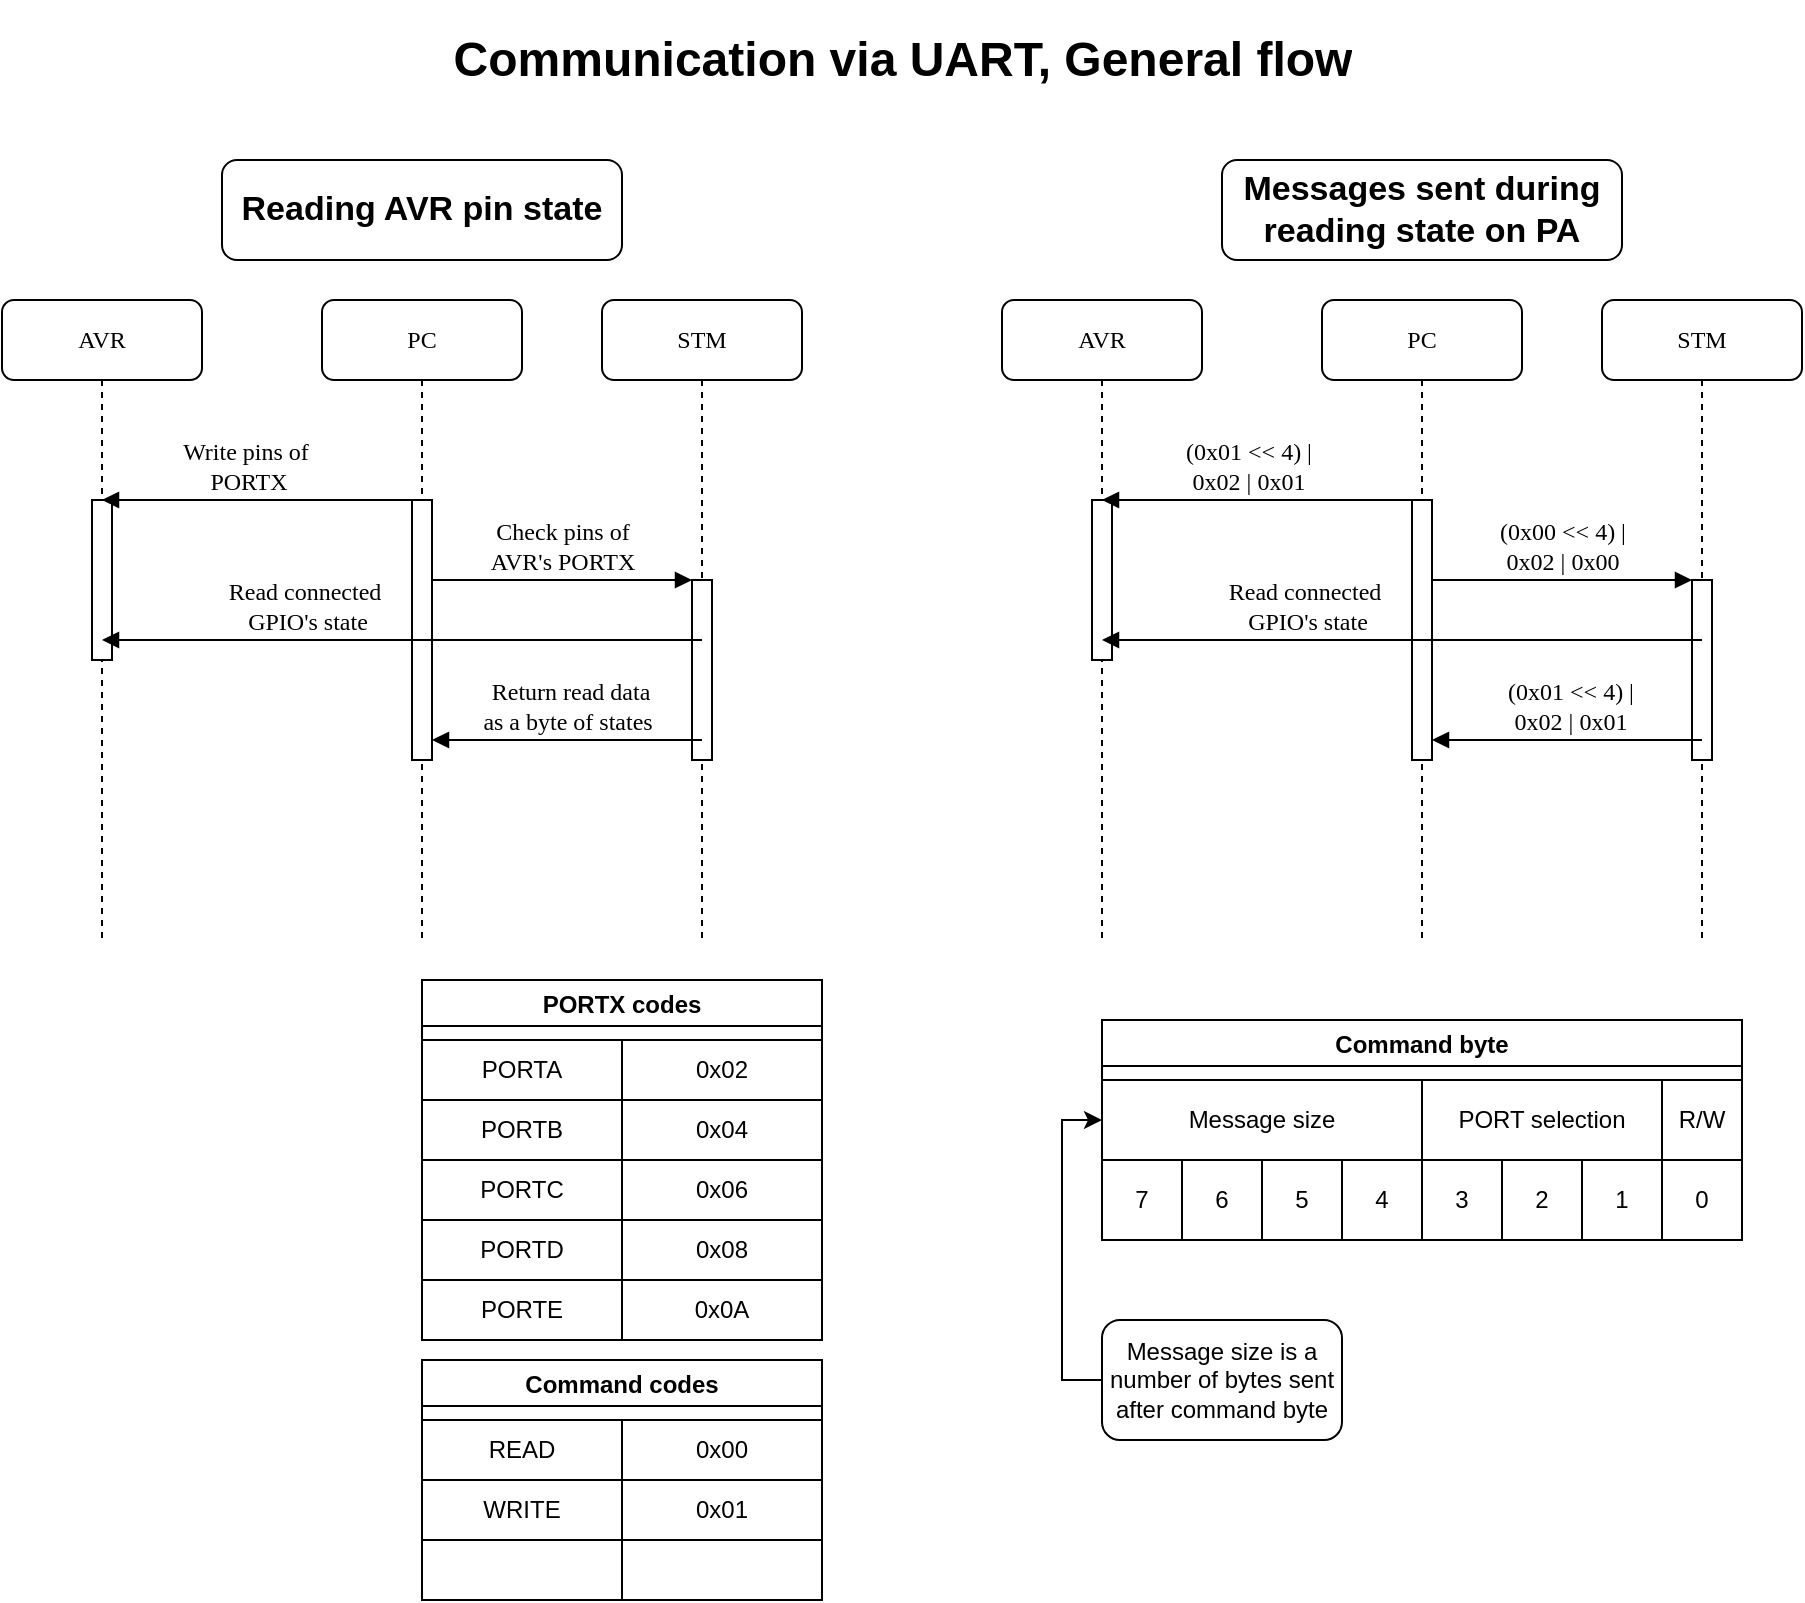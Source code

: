 <mxfile>
    <diagram name="Page-1" id="13e1069c-82ec-6db2-03f1-153e76fe0fe0">
        <mxGraphModel dx="1204" dy="790" grid="1" gridSize="10" guides="1" tooltips="1" connect="1" arrows="1" fold="1" page="1" pageScale="1" pageWidth="1100" pageHeight="850" background="none" math="0" shadow="0">
            <root>
                <mxCell id="0"/>
                <mxCell id="1" parent="0"/>
                <mxCell id="7baba1c4bc27f4b0-2" value="AVR" style="shape=umlLifeline;perimeter=lifelinePerimeter;whiteSpace=wrap;html=1;container=1;collapsible=0;recursiveResize=0;outlineConnect=0;rounded=1;shadow=0;comic=0;labelBackgroundColor=none;strokeWidth=1;fontFamily=Verdana;fontSize=12;align=center;" parent="1" vertex="1">
                    <mxGeometry x="100" y="180" width="100" height="320" as="geometry"/>
                </mxCell>
                <mxCell id="7baba1c4bc27f4b0-10" value="" style="html=1;points=[];perimeter=orthogonalPerimeter;rounded=0;shadow=0;comic=0;labelBackgroundColor=none;strokeWidth=1;fontFamily=Verdana;fontSize=12;align=center;" parent="7baba1c4bc27f4b0-2" vertex="1">
                    <mxGeometry x="45" y="100" width="10" height="80" as="geometry"/>
                </mxCell>
                <mxCell id="7baba1c4bc27f4b0-3" value="PC" style="shape=umlLifeline;perimeter=lifelinePerimeter;whiteSpace=wrap;html=1;container=1;collapsible=0;recursiveResize=0;outlineConnect=0;rounded=1;shadow=0;comic=0;labelBackgroundColor=none;strokeWidth=1;fontFamily=Verdana;fontSize=12;align=center;" parent="1" vertex="1">
                    <mxGeometry x="260" y="180" width="100" height="320" as="geometry"/>
                </mxCell>
                <mxCell id="7baba1c4bc27f4b0-13" value="" style="html=1;points=[];perimeter=orthogonalPerimeter;rounded=0;shadow=0;comic=0;labelBackgroundColor=none;strokeWidth=1;fontFamily=Verdana;fontSize=12;align=center;" parent="7baba1c4bc27f4b0-3" vertex="1">
                    <mxGeometry x="45" y="100" width="10" height="130" as="geometry"/>
                </mxCell>
                <mxCell id="7baba1c4bc27f4b0-4" value="STM" style="shape=umlLifeline;perimeter=lifelinePerimeter;whiteSpace=wrap;html=1;container=1;collapsible=0;recursiveResize=0;outlineConnect=0;rounded=1;shadow=0;comic=0;labelBackgroundColor=none;strokeWidth=1;fontFamily=Verdana;fontSize=12;align=center;" parent="1" vertex="1">
                    <mxGeometry x="400" y="180" width="100" height="320" as="geometry"/>
                </mxCell>
                <mxCell id="7baba1c4bc27f4b0-16" value="" style="html=1;points=[];perimeter=orthogonalPerimeter;rounded=0;shadow=0;comic=0;labelBackgroundColor=none;strokeWidth=1;fontFamily=Verdana;fontSize=12;align=center;" parent="1" vertex="1">
                    <mxGeometry x="445" y="320" width="10" height="90" as="geometry"/>
                </mxCell>
                <mxCell id="7baba1c4bc27f4b0-17" value="Check pins of&lt;br&gt;AVR's PORTX" style="html=1;verticalAlign=bottom;endArrow=block;labelBackgroundColor=none;fontFamily=Verdana;fontSize=12;edgeStyle=elbowEdgeStyle;elbow=vertical;" parent="1" source="7baba1c4bc27f4b0-13" target="7baba1c4bc27f4b0-16" edge="1">
                    <mxGeometry relative="1" as="geometry">
                        <mxPoint x="370" y="320" as="sourcePoint"/>
                        <Array as="points">
                            <mxPoint x="320" y="320"/>
                        </Array>
                    </mxGeometry>
                </mxCell>
                <mxCell id="2" value="Write pins of&amp;nbsp;&lt;br&gt;PORTX" style="html=1;verticalAlign=bottom;endArrow=block;labelBackgroundColor=none;fontFamily=Verdana;fontSize=12;edgeStyle=elbowEdgeStyle;elbow=vertical;" parent="1" target="7baba1c4bc27f4b0-2" edge="1">
                    <mxGeometry x="0.087" relative="1" as="geometry">
                        <mxPoint x="310" y="280" as="sourcePoint"/>
                        <mxPoint x="290" y="330" as="targetPoint"/>
                        <Array as="points">
                            <mxPoint x="270" y="280"/>
                            <mxPoint x="270" y="290"/>
                        </Array>
                        <mxPoint as="offset"/>
                    </mxGeometry>
                </mxCell>
                <mxCell id="4" value="Read connected&lt;br&gt;&amp;nbsp;GPIO's state" style="html=1;verticalAlign=bottom;endArrow=block;labelBackgroundColor=none;fontFamily=Verdana;fontSize=12;edgeStyle=elbowEdgeStyle;elbow=vertical;" parent="1" target="7baba1c4bc27f4b0-2" edge="1">
                    <mxGeometry x="0.331" relative="1" as="geometry">
                        <mxPoint x="450" y="350" as="sourcePoint"/>
                        <mxPoint x="170" y="350" as="targetPoint"/>
                        <mxPoint as="offset"/>
                    </mxGeometry>
                </mxCell>
                <mxCell id="5" value="Return read data&lt;br&gt;as a byte of states&amp;nbsp;" style="html=1;verticalAlign=bottom;endArrow=block;labelBackgroundColor=none;fontFamily=Verdana;fontSize=12;edgeStyle=elbowEdgeStyle;elbow=vertical;" edge="1" parent="1" target="7baba1c4bc27f4b0-13">
                    <mxGeometry relative="1" as="geometry">
                        <mxPoint x="450" y="400" as="sourcePoint"/>
                        <mxPoint x="149.5" y="400" as="targetPoint"/>
                        <mxPoint x="1" as="offset"/>
                    </mxGeometry>
                </mxCell>
                <mxCell id="6" value="AVR" style="shape=umlLifeline;perimeter=lifelinePerimeter;whiteSpace=wrap;html=1;container=1;collapsible=0;recursiveResize=0;outlineConnect=0;rounded=1;shadow=0;comic=0;labelBackgroundColor=none;strokeWidth=1;fontFamily=Verdana;fontSize=12;align=center;" vertex="1" parent="1">
                    <mxGeometry x="600" y="180" width="100" height="320" as="geometry"/>
                </mxCell>
                <mxCell id="7" value="" style="html=1;points=[];perimeter=orthogonalPerimeter;rounded=0;shadow=0;comic=0;labelBackgroundColor=none;strokeWidth=1;fontFamily=Verdana;fontSize=12;align=center;" vertex="1" parent="6">
                    <mxGeometry x="45" y="100" width="10" height="80" as="geometry"/>
                </mxCell>
                <mxCell id="8" value="PC" style="shape=umlLifeline;perimeter=lifelinePerimeter;whiteSpace=wrap;html=1;container=1;collapsible=0;recursiveResize=0;outlineConnect=0;rounded=1;shadow=0;comic=0;labelBackgroundColor=none;strokeWidth=1;fontFamily=Verdana;fontSize=12;align=center;" vertex="1" parent="1">
                    <mxGeometry x="760" y="180" width="100" height="320" as="geometry"/>
                </mxCell>
                <mxCell id="9" value="" style="html=1;points=[];perimeter=orthogonalPerimeter;rounded=0;shadow=0;comic=0;labelBackgroundColor=none;strokeWidth=1;fontFamily=Verdana;fontSize=12;align=center;" vertex="1" parent="8">
                    <mxGeometry x="45" y="100" width="10" height="130" as="geometry"/>
                </mxCell>
                <mxCell id="10" value="STM" style="shape=umlLifeline;perimeter=lifelinePerimeter;whiteSpace=wrap;html=1;container=1;collapsible=0;recursiveResize=0;outlineConnect=0;rounded=1;shadow=0;comic=0;labelBackgroundColor=none;strokeWidth=1;fontFamily=Verdana;fontSize=12;align=center;" vertex="1" parent="1">
                    <mxGeometry x="900" y="180" width="100" height="320" as="geometry"/>
                </mxCell>
                <mxCell id="11" value="" style="html=1;points=[];perimeter=orthogonalPerimeter;rounded=0;shadow=0;comic=0;labelBackgroundColor=none;strokeWidth=1;fontFamily=Verdana;fontSize=12;align=center;" vertex="1" parent="1">
                    <mxGeometry x="945" y="320" width="10" height="90" as="geometry"/>
                </mxCell>
                <mxCell id="12" value="(0x00 &amp;lt;&amp;lt; 4) |&lt;br&gt;0x02 | 0x00" style="html=1;verticalAlign=bottom;endArrow=block;labelBackgroundColor=none;fontFamily=Verdana;fontSize=12;edgeStyle=elbowEdgeStyle;elbow=vertical;" edge="1" parent="1" source="9" target="11">
                    <mxGeometry relative="1" as="geometry">
                        <mxPoint x="870" y="320" as="sourcePoint"/>
                        <Array as="points">
                            <mxPoint x="820" y="320"/>
                        </Array>
                    </mxGeometry>
                </mxCell>
                <mxCell id="14" value="(0x01 &amp;lt;&amp;lt; 4) | &lt;br&gt;0x02 | 0x01" style="html=1;verticalAlign=bottom;endArrow=block;labelBackgroundColor=none;fontFamily=Verdana;fontSize=12;edgeStyle=elbowEdgeStyle;elbow=vertical;" edge="1" parent="1" target="6">
                    <mxGeometry x="0.087" relative="1" as="geometry">
                        <mxPoint x="810" y="280" as="sourcePoint"/>
                        <mxPoint x="790" y="330" as="targetPoint"/>
                        <Array as="points">
                            <mxPoint x="770" y="280"/>
                            <mxPoint x="770" y="290"/>
                        </Array>
                        <mxPoint as="offset"/>
                    </mxGeometry>
                </mxCell>
                <mxCell id="15" value="Read connected&lt;br&gt;&amp;nbsp;GPIO's state" style="html=1;verticalAlign=bottom;endArrow=block;labelBackgroundColor=none;fontFamily=Verdana;fontSize=12;edgeStyle=elbowEdgeStyle;elbow=vertical;" edge="1" parent="1" target="6">
                    <mxGeometry x="0.331" relative="1" as="geometry">
                        <mxPoint x="950" y="350" as="sourcePoint"/>
                        <mxPoint x="670" y="350" as="targetPoint"/>
                        <mxPoint as="offset"/>
                    </mxGeometry>
                </mxCell>
                <mxCell id="16" value="(0x01 &amp;lt;&amp;lt; 4) |&lt;br&gt;0x02 | 0x01" style="html=1;verticalAlign=bottom;endArrow=block;labelBackgroundColor=none;fontFamily=Verdana;fontSize=12;edgeStyle=elbowEdgeStyle;elbow=vertical;" edge="1" parent="1" target="9">
                    <mxGeometry relative="1" as="geometry">
                        <mxPoint x="950" y="400" as="sourcePoint"/>
                        <mxPoint x="649.5" y="400" as="targetPoint"/>
                        <mxPoint x="1" as="offset"/>
                    </mxGeometry>
                </mxCell>
                <mxCell id="17" value="&lt;h1&gt;Communication via UART, General flow&lt;/h1&gt;&lt;p&gt;&lt;br&gt;&lt;/p&gt;" style="text;html=1;strokeColor=none;fillColor=none;spacing=5;spacingTop=-20;whiteSpace=wrap;overflow=hidden;rounded=0;align=center;" vertex="1" parent="1">
                    <mxGeometry x="303" y="40" width="495" height="70" as="geometry"/>
                </mxCell>
                <mxCell id="18" value="&lt;b&gt;&lt;font style=&quot;font-size: 17px&quot;&gt;Reading AVR pin state&lt;/font&gt;&lt;/b&gt;" style="rounded=1;whiteSpace=wrap;html=1;" vertex="1" parent="1">
                    <mxGeometry x="210" y="110" width="200" height="50" as="geometry"/>
                </mxCell>
                <mxCell id="19" value="&lt;span style=&quot;font-size: 17px&quot;&gt;&lt;b&gt;Messages sent during reading state on PA&lt;/b&gt;&lt;/span&gt;" style="rounded=1;whiteSpace=wrap;html=1;" vertex="1" parent="1">
                    <mxGeometry x="710" y="110" width="200" height="50" as="geometry"/>
                </mxCell>
                <mxCell id="26" value="Command codes" style="swimlane;" vertex="1" parent="1">
                    <mxGeometry x="310" y="710" width="200" height="120" as="geometry"/>
                </mxCell>
                <mxCell id="39" value="READ" style="rounded=0;whiteSpace=wrap;html=1;" vertex="1" parent="26">
                    <mxGeometry y="30" width="100" height="30" as="geometry"/>
                </mxCell>
                <mxCell id="40" value="0x00" style="rounded=0;whiteSpace=wrap;html=1;" vertex="1" parent="26">
                    <mxGeometry x="100" y="30" width="100" height="30" as="geometry"/>
                </mxCell>
                <mxCell id="41" value="0x01" style="rounded=0;whiteSpace=wrap;html=1;" vertex="1" parent="26">
                    <mxGeometry x="100" y="60" width="100" height="30" as="geometry"/>
                </mxCell>
                <mxCell id="42" value="WRITE" style="rounded=0;whiteSpace=wrap;html=1;" vertex="1" parent="26">
                    <mxGeometry y="60" width="100" height="30" as="geometry"/>
                </mxCell>
                <mxCell id="43" value="" style="rounded=0;whiteSpace=wrap;html=1;" vertex="1" parent="26">
                    <mxGeometry x="100" y="90" width="100" height="30" as="geometry"/>
                </mxCell>
                <mxCell id="44" value="" style="rounded=0;whiteSpace=wrap;html=1;" vertex="1" parent="26">
                    <mxGeometry y="90" width="100" height="30" as="geometry"/>
                </mxCell>
                <mxCell id="45" value="PORTX codes" style="swimlane;" vertex="1" parent="1">
                    <mxGeometry x="310" y="520" width="200" height="180" as="geometry"/>
                </mxCell>
                <mxCell id="46" value="PORTA" style="rounded=0;whiteSpace=wrap;html=1;" vertex="1" parent="45">
                    <mxGeometry y="30" width="100" height="30" as="geometry"/>
                </mxCell>
                <mxCell id="47" value="0x02" style="rounded=0;whiteSpace=wrap;html=1;" vertex="1" parent="45">
                    <mxGeometry x="100" y="30" width="100" height="30" as="geometry"/>
                </mxCell>
                <mxCell id="48" value="0x04" style="rounded=0;whiteSpace=wrap;html=1;" vertex="1" parent="45">
                    <mxGeometry x="100" y="60" width="100" height="30" as="geometry"/>
                </mxCell>
                <mxCell id="49" value="PORTB" style="rounded=0;whiteSpace=wrap;html=1;" vertex="1" parent="45">
                    <mxGeometry y="60" width="100" height="30" as="geometry"/>
                </mxCell>
                <mxCell id="50" value="0x06" style="rounded=0;whiteSpace=wrap;html=1;" vertex="1" parent="45">
                    <mxGeometry x="100" y="90" width="100" height="30" as="geometry"/>
                </mxCell>
                <mxCell id="51" value="PORTC" style="rounded=0;whiteSpace=wrap;html=1;" vertex="1" parent="45">
                    <mxGeometry y="90" width="100" height="30" as="geometry"/>
                </mxCell>
                <mxCell id="52" value="0x08" style="rounded=0;whiteSpace=wrap;html=1;" vertex="1" parent="45">
                    <mxGeometry x="100" y="120" width="100" height="30" as="geometry"/>
                </mxCell>
                <mxCell id="53" value="PORTD" style="rounded=0;whiteSpace=wrap;html=1;" vertex="1" parent="45">
                    <mxGeometry y="120" width="100" height="30" as="geometry"/>
                </mxCell>
                <mxCell id="54" value="PORTE" style="rounded=0;whiteSpace=wrap;html=1;" vertex="1" parent="45">
                    <mxGeometry y="150" width="100" height="30" as="geometry"/>
                </mxCell>
                <mxCell id="55" value="0x0A" style="rounded=0;whiteSpace=wrap;html=1;" vertex="1" parent="45">
                    <mxGeometry x="100" y="150" width="100" height="30" as="geometry"/>
                </mxCell>
                <mxCell id="56" value="Command byte" style="swimlane;" vertex="1" parent="1">
                    <mxGeometry x="650" y="540" width="320" height="110" as="geometry"/>
                </mxCell>
                <mxCell id="57" value="PORT selection" style="rounded=0;whiteSpace=wrap;html=1;" vertex="1" parent="56">
                    <mxGeometry x="160" y="30" width="120" height="40" as="geometry"/>
                </mxCell>
                <mxCell id="58" value="7" style="rounded=0;whiteSpace=wrap;html=1;" vertex="1" parent="56">
                    <mxGeometry y="70" width="40" height="40" as="geometry"/>
                </mxCell>
                <mxCell id="59" value="6" style="rounded=0;whiteSpace=wrap;html=1;" vertex="1" parent="56">
                    <mxGeometry x="40" y="70" width="40" height="40" as="geometry"/>
                </mxCell>
                <mxCell id="60" value="5" style="rounded=0;whiteSpace=wrap;html=1;" vertex="1" parent="56">
                    <mxGeometry x="80" y="70" width="40" height="40" as="geometry"/>
                </mxCell>
                <mxCell id="61" value="4" style="rounded=0;whiteSpace=wrap;html=1;" vertex="1" parent="56">
                    <mxGeometry x="120" y="70" width="40" height="40" as="geometry"/>
                </mxCell>
                <mxCell id="62" value="3" style="rounded=0;whiteSpace=wrap;html=1;" vertex="1" parent="56">
                    <mxGeometry x="160" y="70" width="40" height="40" as="geometry"/>
                </mxCell>
                <mxCell id="63" value="2" style="rounded=0;whiteSpace=wrap;html=1;" vertex="1" parent="56">
                    <mxGeometry x="200" y="70" width="40" height="40" as="geometry"/>
                </mxCell>
                <mxCell id="64" value="1" style="rounded=0;whiteSpace=wrap;html=1;" vertex="1" parent="56">
                    <mxGeometry x="240" y="70" width="40" height="40" as="geometry"/>
                </mxCell>
                <mxCell id="65" value="0" style="rounded=0;whiteSpace=wrap;html=1;" vertex="1" parent="56">
                    <mxGeometry x="280" y="70" width="40" height="40" as="geometry"/>
                </mxCell>
                <mxCell id="66" value="R/W" style="rounded=0;whiteSpace=wrap;html=1;" vertex="1" parent="56">
                    <mxGeometry x="280" y="30" width="40" height="40" as="geometry"/>
                </mxCell>
                <mxCell id="67" value="Message size" style="rounded=0;whiteSpace=wrap;html=1;" vertex="1" parent="56">
                    <mxGeometry y="30" width="160" height="40" as="geometry"/>
                </mxCell>
                <mxCell id="69" style="edgeStyle=orthogonalEdgeStyle;rounded=0;orthogonalLoop=1;jettySize=auto;html=1;entryX=0;entryY=0.5;entryDx=0;entryDy=0;exitX=0;exitY=0.5;exitDx=0;exitDy=0;" edge="1" parent="1" source="68" target="67">
                    <mxGeometry relative="1" as="geometry"/>
                </mxCell>
                <mxCell id="68" value="Message size is a number of bytes sent after command byte" style="rounded=1;whiteSpace=wrap;html=1;" vertex="1" parent="1">
                    <mxGeometry x="650" y="690" width="120" height="60" as="geometry"/>
                </mxCell>
            </root>
        </mxGraphModel>
    </diagram>
</mxfile>